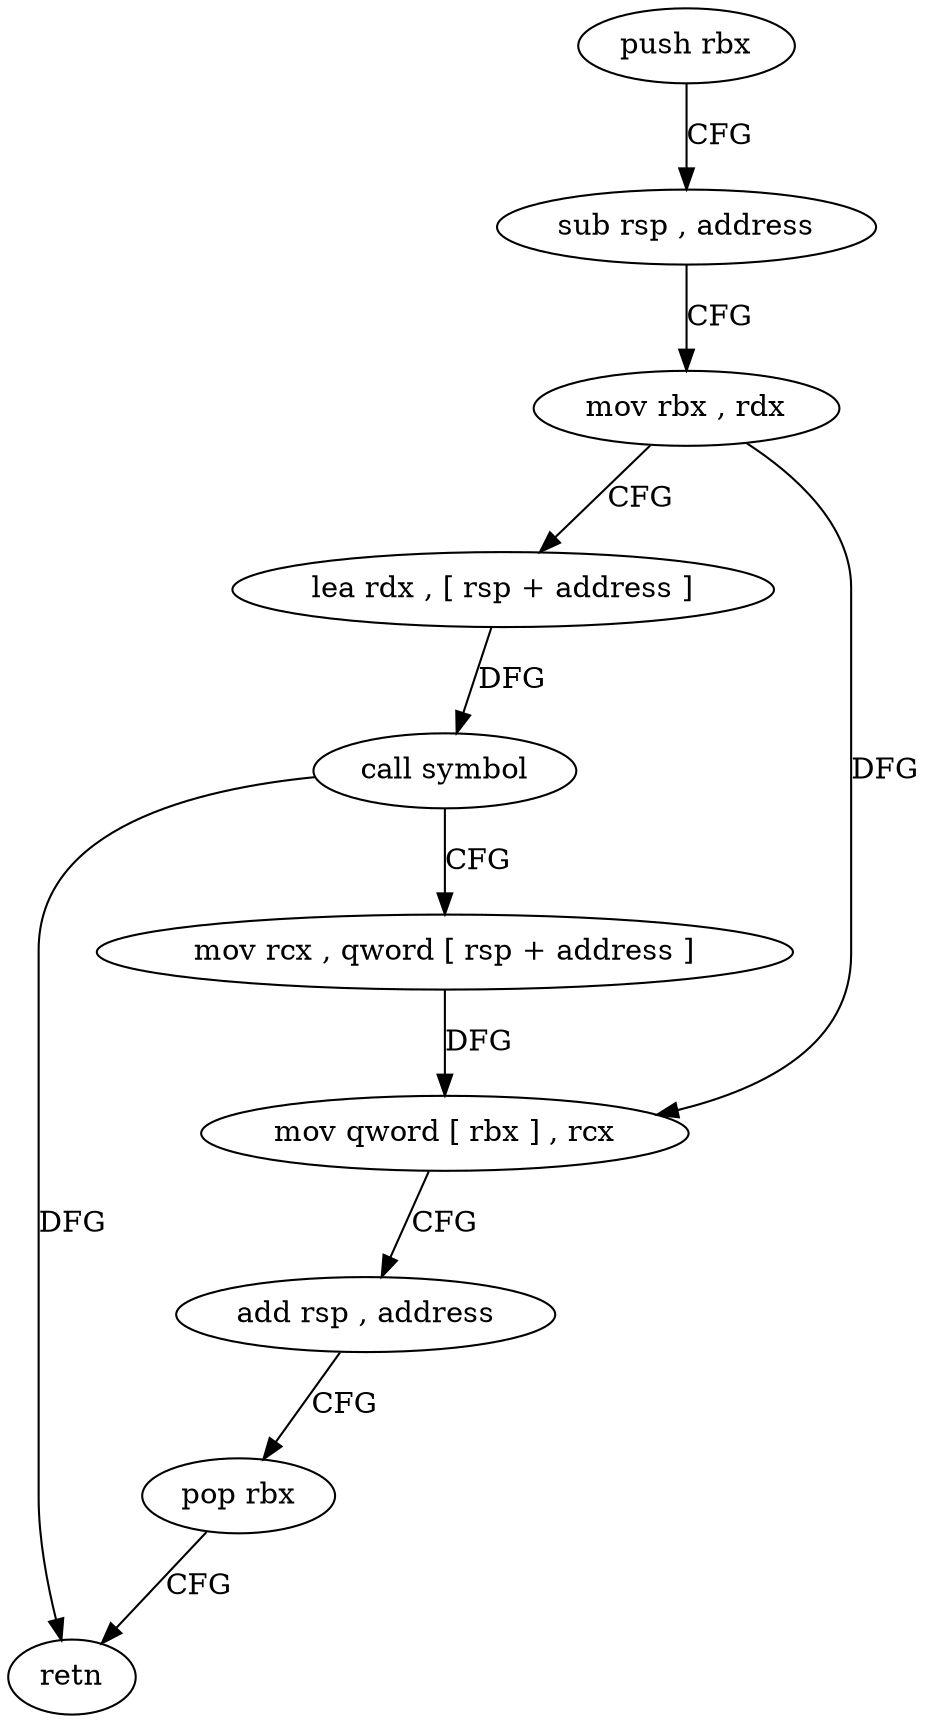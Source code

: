 digraph "func" {
"4246448" [label = "push rbx" ]
"4246449" [label = "sub rsp , address" ]
"4246453" [label = "mov rbx , rdx" ]
"4246456" [label = "lea rdx , [ rsp + address ]" ]
"4246461" [label = "call symbol" ]
"4246466" [label = "mov rcx , qword [ rsp + address ]" ]
"4246471" [label = "mov qword [ rbx ] , rcx" ]
"4246474" [label = "add rsp , address" ]
"4246478" [label = "pop rbx" ]
"4246479" [label = "retn" ]
"4246448" -> "4246449" [ label = "CFG" ]
"4246449" -> "4246453" [ label = "CFG" ]
"4246453" -> "4246456" [ label = "CFG" ]
"4246453" -> "4246471" [ label = "DFG" ]
"4246456" -> "4246461" [ label = "DFG" ]
"4246461" -> "4246466" [ label = "CFG" ]
"4246461" -> "4246479" [ label = "DFG" ]
"4246466" -> "4246471" [ label = "DFG" ]
"4246471" -> "4246474" [ label = "CFG" ]
"4246474" -> "4246478" [ label = "CFG" ]
"4246478" -> "4246479" [ label = "CFG" ]
}
